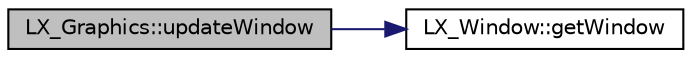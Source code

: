 digraph "LX_Graphics::updateWindow"
{
  edge [fontname="Helvetica",fontsize="10",labelfontname="Helvetica",labelfontsize="10"];
  node [fontname="Helvetica",fontsize="10",shape=record];
  rankdir="LR";
  Node1 [label="LX_Graphics::updateWindow",height=0.2,width=0.4,color="black", fillcolor="grey75", style="filled" fontcolor="black"];
  Node1 -> Node2 [color="midnightblue",fontsize="10",style="solid",fontname="Helvetica"];
  Node2 [label="LX_Window::getWindow",height=0.2,width=0.4,color="black", fillcolor="white", style="filled",URL="$class_l_x___window.html#a37d9b37f49ec8e902d6dcaa88cd389ca"];
}
